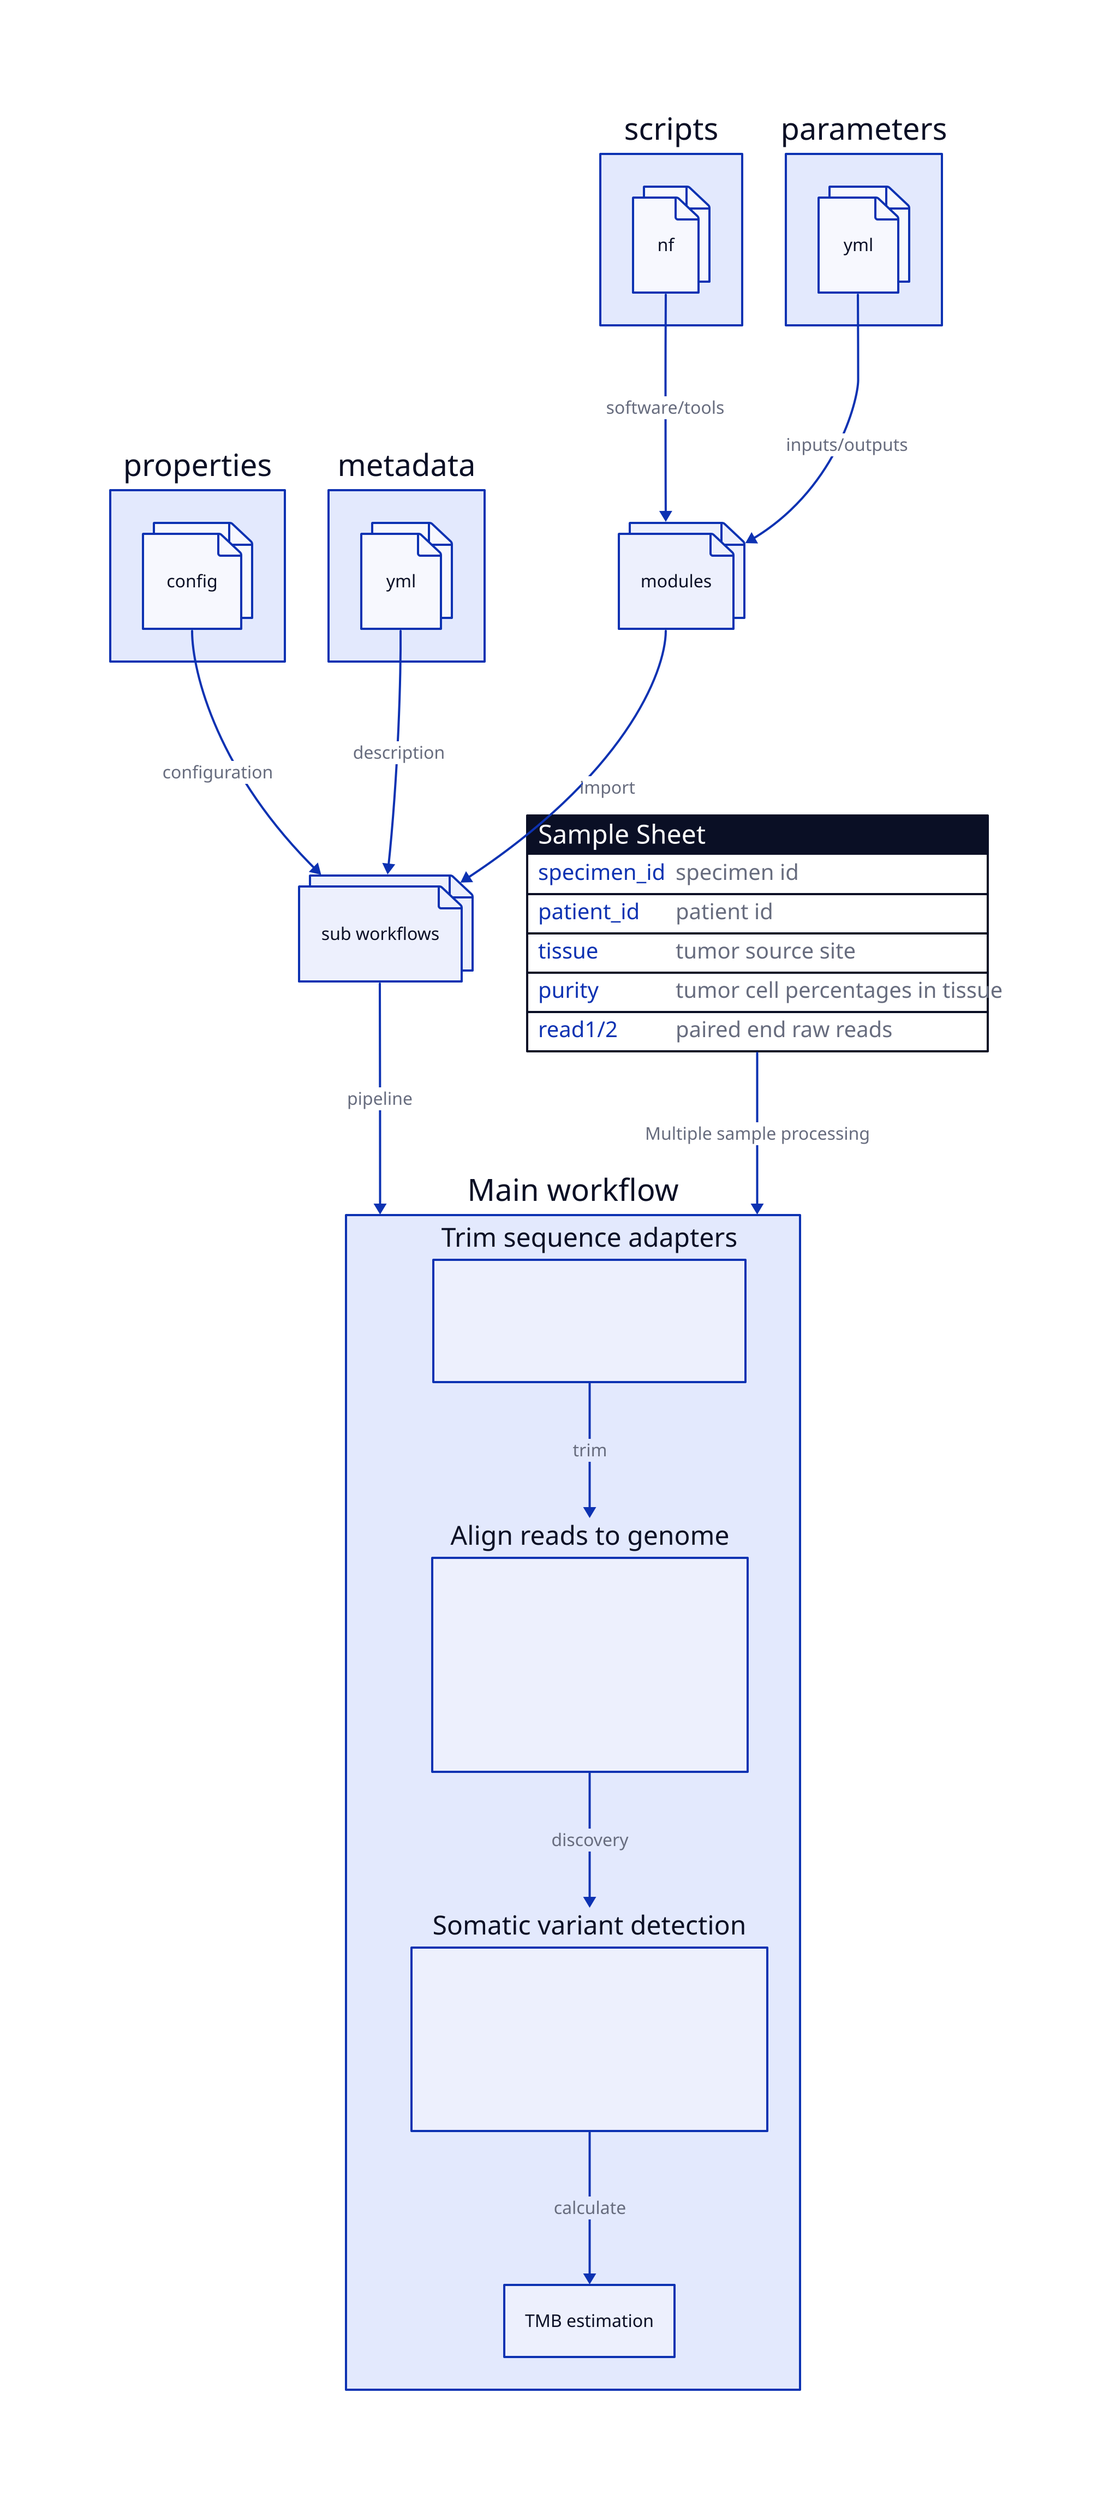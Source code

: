 vars: {
    d2-config: {
      layout-engine: tala
    }
  }
  direction: down

  scripts.nf {
    shape: page
    style.multiple: true
  }
  parameters.yml {
    shape: page
    style.multiple: true
  }
  scripts.nf -> modules: software/tools
  parameters.yml -> modules: inputs/outputs
  modules {
    shape: page
    style.multiple: true
  }
  properties.config {
    shape: page
    style.multiple: true
  }
  metadata.yml {
    shape: page
    style.multiple: true
  }

  properties.config -> sub workflows: configuration
  metadata.yml -> sub workflows: description
  sub workflows {
    shape: page
    style.multiple: true
  }
  modules -> sub workflows: import
  sub workflows -> Main workflow: pipeline
  Sample Sheet {
    shape: sql_table
    specimen_id: specimen id
    patient_id: patient id
    tissue: tumor source site
    purity: tumor cell percentages in tissue
    read1/2: paired end raw reads
  }

    Main Workflow {
        Trim sequence adapters  {
            a: |
                - remove sequencing adapters 
                - generate QC reports
                |
        }
        Align reads to genome  {
            a: |
                - map to the genome
                - mark duplicates
                - base quality score calibration
                - generate aligment stats
                - convert a bam to a cram
            |
        }
        Trim sequence adapters -> Align reads to genome: trim
        Somatic variant detection {
            a: |
                - variant calling with mutect2  
                - variant calling with manta/strelka2  
                - functional annotation with VEP 
                - convert a vcf to MAF format
                |
          }
        Align reads to genome ->  Somatic variant detection: discovery
        Somatic variant detection -> TMB estimation: calculate
      }

      Sample Sheet -> Main workflow: Multiple sample processing